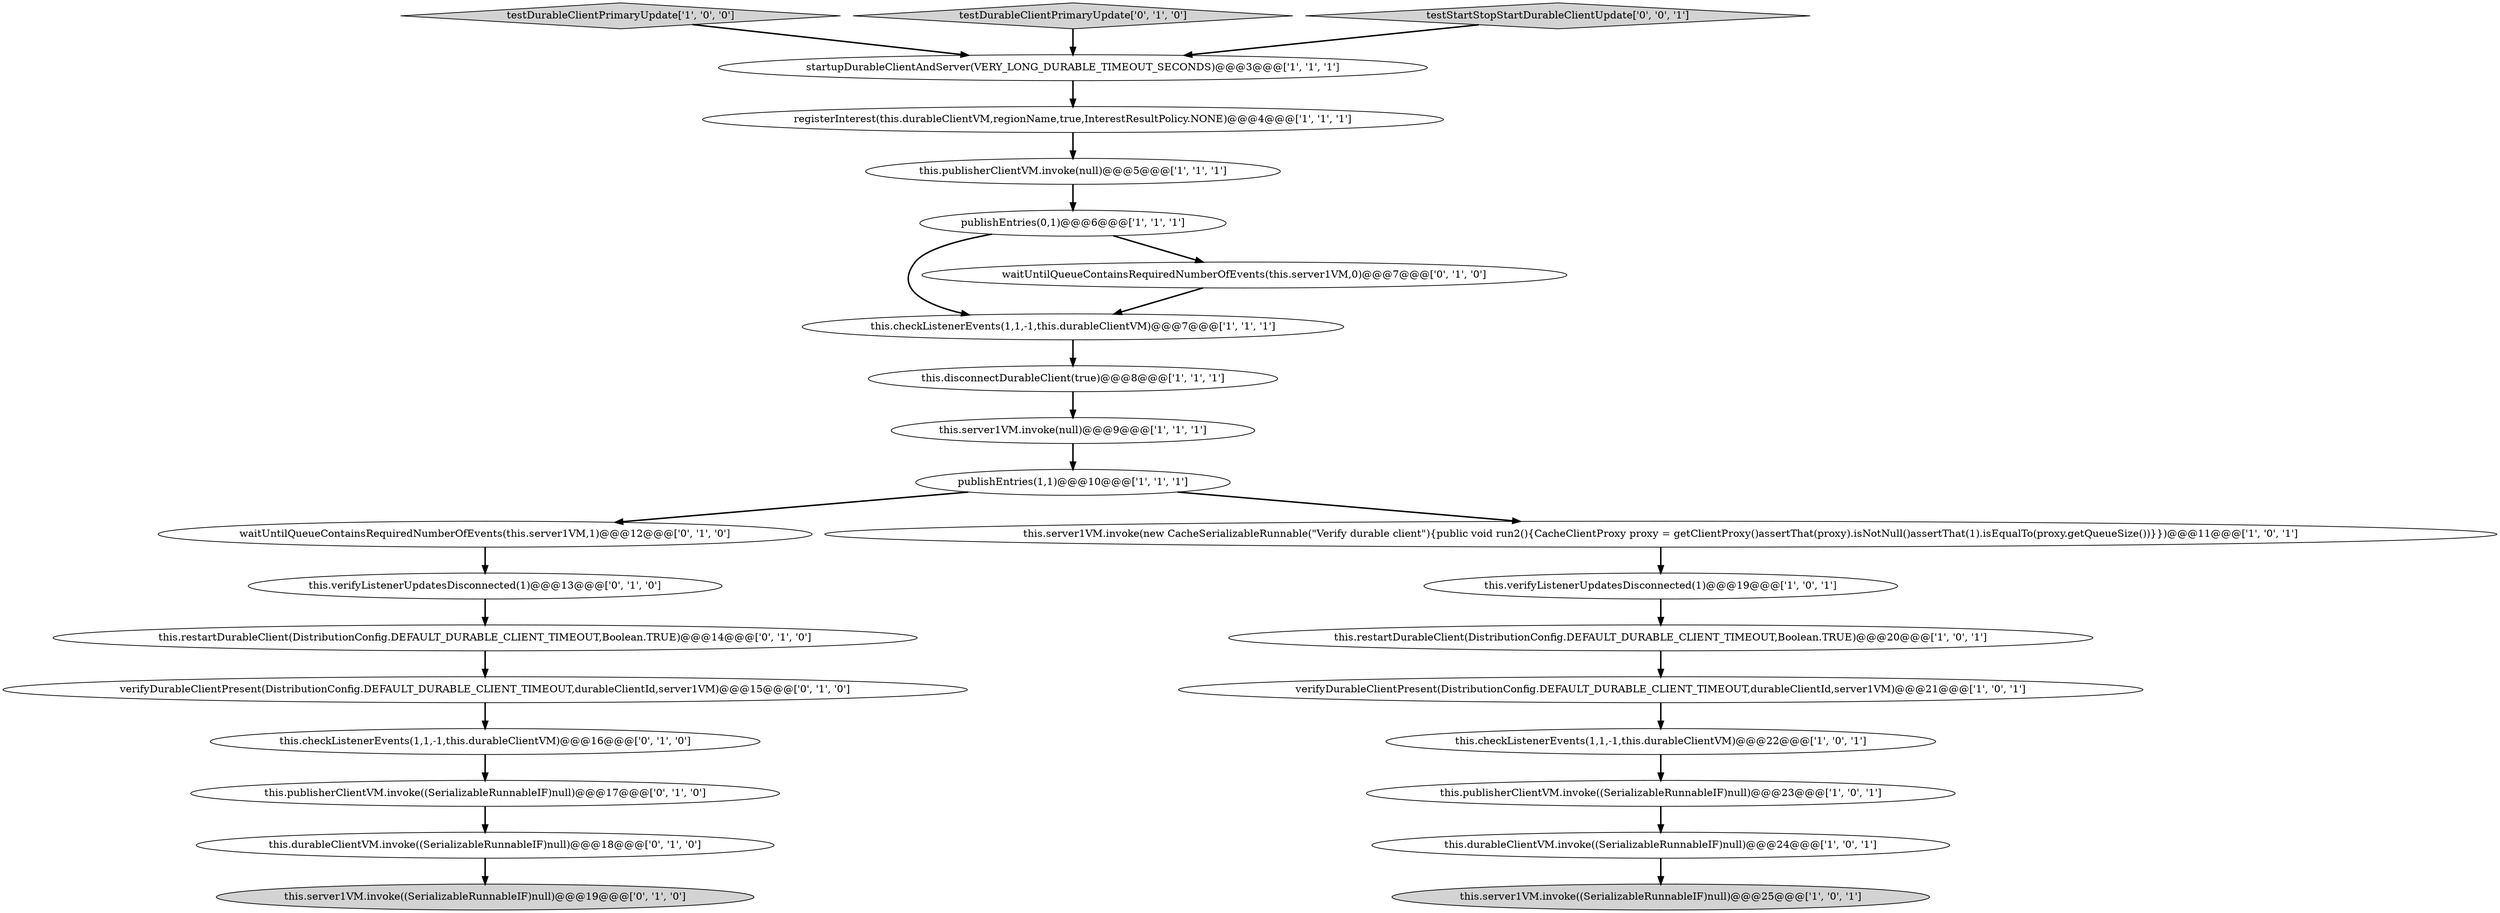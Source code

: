 digraph {
21 [style = filled, label = "this.verifyListenerUpdatesDisconnected(1)@@@13@@@['0', '1', '0']", fillcolor = white, shape = ellipse image = "AAA0AAABBB2BBB"];
8 [style = filled, label = "this.checkListenerEvents(1,1,-1,this.durableClientVM)@@@22@@@['1', '0', '1']", fillcolor = white, shape = ellipse image = "AAA0AAABBB1BBB"];
7 [style = filled, label = "this.restartDurableClient(DistributionConfig.DEFAULT_DURABLE_CLIENT_TIMEOUT,Boolean.TRUE)@@@20@@@['1', '0', '1']", fillcolor = white, shape = ellipse image = "AAA0AAABBB1BBB"];
2 [style = filled, label = "this.server1VM.invoke(null)@@@9@@@['1', '1', '1']", fillcolor = white, shape = ellipse image = "AAA0AAABBB1BBB"];
3 [style = filled, label = "publishEntries(0,1)@@@6@@@['1', '1', '1']", fillcolor = white, shape = ellipse image = "AAA0AAABBB1BBB"];
14 [style = filled, label = "this.server1VM.invoke((SerializableRunnableIF)null)@@@25@@@['1', '0', '1']", fillcolor = lightgray, shape = ellipse image = "AAA0AAABBB1BBB"];
18 [style = filled, label = "waitUntilQueueContainsRequiredNumberOfEvents(this.server1VM,1)@@@12@@@['0', '1', '0']", fillcolor = white, shape = ellipse image = "AAA0AAABBB2BBB"];
15 [style = filled, label = "verifyDurableClientPresent(DistributionConfig.DEFAULT_DURABLE_CLIENT_TIMEOUT,durableClientId,server1VM)@@@21@@@['1', '0', '1']", fillcolor = white, shape = ellipse image = "AAA0AAABBB1BBB"];
1 [style = filled, label = "this.verifyListenerUpdatesDisconnected(1)@@@19@@@['1', '0', '1']", fillcolor = white, shape = ellipse image = "AAA0AAABBB1BBB"];
17 [style = filled, label = "this.restartDurableClient(DistributionConfig.DEFAULT_DURABLE_CLIENT_TIMEOUT,Boolean.TRUE)@@@14@@@['0', '1', '0']", fillcolor = white, shape = ellipse image = "AAA0AAABBB2BBB"];
6 [style = filled, label = "this.checkListenerEvents(1,1,-1,this.durableClientVM)@@@7@@@['1', '1', '1']", fillcolor = white, shape = ellipse image = "AAA0AAABBB1BBB"];
13 [style = filled, label = "this.server1VM.invoke(new CacheSerializableRunnable(\"Verify durable client\"){public void run2(){CacheClientProxy proxy = getClientProxy()assertThat(proxy).isNotNull()assertThat(1).isEqualTo(proxy.getQueueSize())}})@@@11@@@['1', '0', '1']", fillcolor = white, shape = ellipse image = "AAA0AAABBB1BBB"];
20 [style = filled, label = "waitUntilQueueContainsRequiredNumberOfEvents(this.server1VM,0)@@@7@@@['0', '1', '0']", fillcolor = white, shape = ellipse image = "AAA1AAABBB2BBB"];
10 [style = filled, label = "this.publisherClientVM.invoke(null)@@@5@@@['1', '1', '1']", fillcolor = white, shape = ellipse image = "AAA0AAABBB1BBB"];
9 [style = filled, label = "testDurableClientPrimaryUpdate['1', '0', '0']", fillcolor = lightgray, shape = diamond image = "AAA0AAABBB1BBB"];
12 [style = filled, label = "this.disconnectDurableClient(true)@@@8@@@['1', '1', '1']", fillcolor = white, shape = ellipse image = "AAA0AAABBB1BBB"];
22 [style = filled, label = "this.durableClientVM.invoke((SerializableRunnableIF)null)@@@18@@@['0', '1', '0']", fillcolor = white, shape = ellipse image = "AAA0AAABBB2BBB"];
24 [style = filled, label = "this.checkListenerEvents(1,1,-1,this.durableClientVM)@@@16@@@['0', '1', '0']", fillcolor = white, shape = ellipse image = "AAA0AAABBB2BBB"];
4 [style = filled, label = "registerInterest(this.durableClientVM,regionName,true,InterestResultPolicy.NONE)@@@4@@@['1', '1', '1']", fillcolor = white, shape = ellipse image = "AAA0AAABBB1BBB"];
19 [style = filled, label = "testDurableClientPrimaryUpdate['0', '1', '0']", fillcolor = lightgray, shape = diamond image = "AAA0AAABBB2BBB"];
11 [style = filled, label = "startupDurableClientAndServer(VERY_LONG_DURABLE_TIMEOUT_SECONDS)@@@3@@@['1', '1', '1']", fillcolor = white, shape = ellipse image = "AAA0AAABBB1BBB"];
16 [style = filled, label = "publishEntries(1,1)@@@10@@@['1', '1', '1']", fillcolor = white, shape = ellipse image = "AAA0AAABBB1BBB"];
23 [style = filled, label = "this.server1VM.invoke((SerializableRunnableIF)null)@@@19@@@['0', '1', '0']", fillcolor = lightgray, shape = ellipse image = "AAA0AAABBB2BBB"];
5 [style = filled, label = "this.publisherClientVM.invoke((SerializableRunnableIF)null)@@@23@@@['1', '0', '1']", fillcolor = white, shape = ellipse image = "AAA0AAABBB1BBB"];
0 [style = filled, label = "this.durableClientVM.invoke((SerializableRunnableIF)null)@@@24@@@['1', '0', '1']", fillcolor = white, shape = ellipse image = "AAA0AAABBB1BBB"];
25 [style = filled, label = "verifyDurableClientPresent(DistributionConfig.DEFAULT_DURABLE_CLIENT_TIMEOUT,durableClientId,server1VM)@@@15@@@['0', '1', '0']", fillcolor = white, shape = ellipse image = "AAA0AAABBB2BBB"];
26 [style = filled, label = "this.publisherClientVM.invoke((SerializableRunnableIF)null)@@@17@@@['0', '1', '0']", fillcolor = white, shape = ellipse image = "AAA0AAABBB2BBB"];
27 [style = filled, label = "testStartStopStartDurableClientUpdate['0', '0', '1']", fillcolor = lightgray, shape = diamond image = "AAA0AAABBB3BBB"];
26->22 [style = bold, label=""];
11->4 [style = bold, label=""];
9->11 [style = bold, label=""];
8->5 [style = bold, label=""];
20->6 [style = bold, label=""];
16->18 [style = bold, label=""];
12->2 [style = bold, label=""];
25->24 [style = bold, label=""];
21->17 [style = bold, label=""];
27->11 [style = bold, label=""];
16->13 [style = bold, label=""];
3->20 [style = bold, label=""];
10->3 [style = bold, label=""];
3->6 [style = bold, label=""];
5->0 [style = bold, label=""];
19->11 [style = bold, label=""];
6->12 [style = bold, label=""];
18->21 [style = bold, label=""];
4->10 [style = bold, label=""];
13->1 [style = bold, label=""];
2->16 [style = bold, label=""];
7->15 [style = bold, label=""];
22->23 [style = bold, label=""];
1->7 [style = bold, label=""];
0->14 [style = bold, label=""];
15->8 [style = bold, label=""];
24->26 [style = bold, label=""];
17->25 [style = bold, label=""];
}
